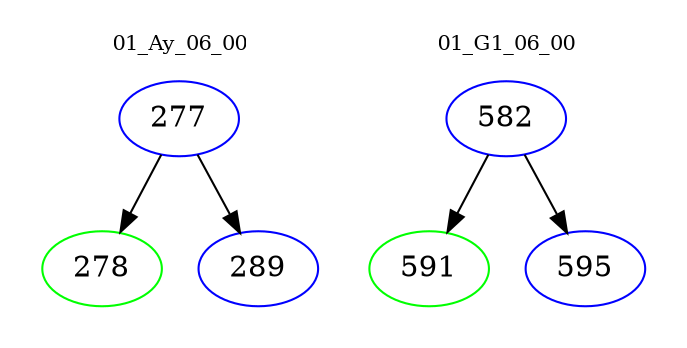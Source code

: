 digraph{
subgraph cluster_0 {
color = white
label = "01_Ay_06_00";
fontsize=10;
T0_277 [label="277", color="blue"]
T0_277 -> T0_278 [color="black"]
T0_278 [label="278", color="green"]
T0_277 -> T0_289 [color="black"]
T0_289 [label="289", color="blue"]
}
subgraph cluster_1 {
color = white
label = "01_G1_06_00";
fontsize=10;
T1_582 [label="582", color="blue"]
T1_582 -> T1_591 [color="black"]
T1_591 [label="591", color="green"]
T1_582 -> T1_595 [color="black"]
T1_595 [label="595", color="blue"]
}
}
